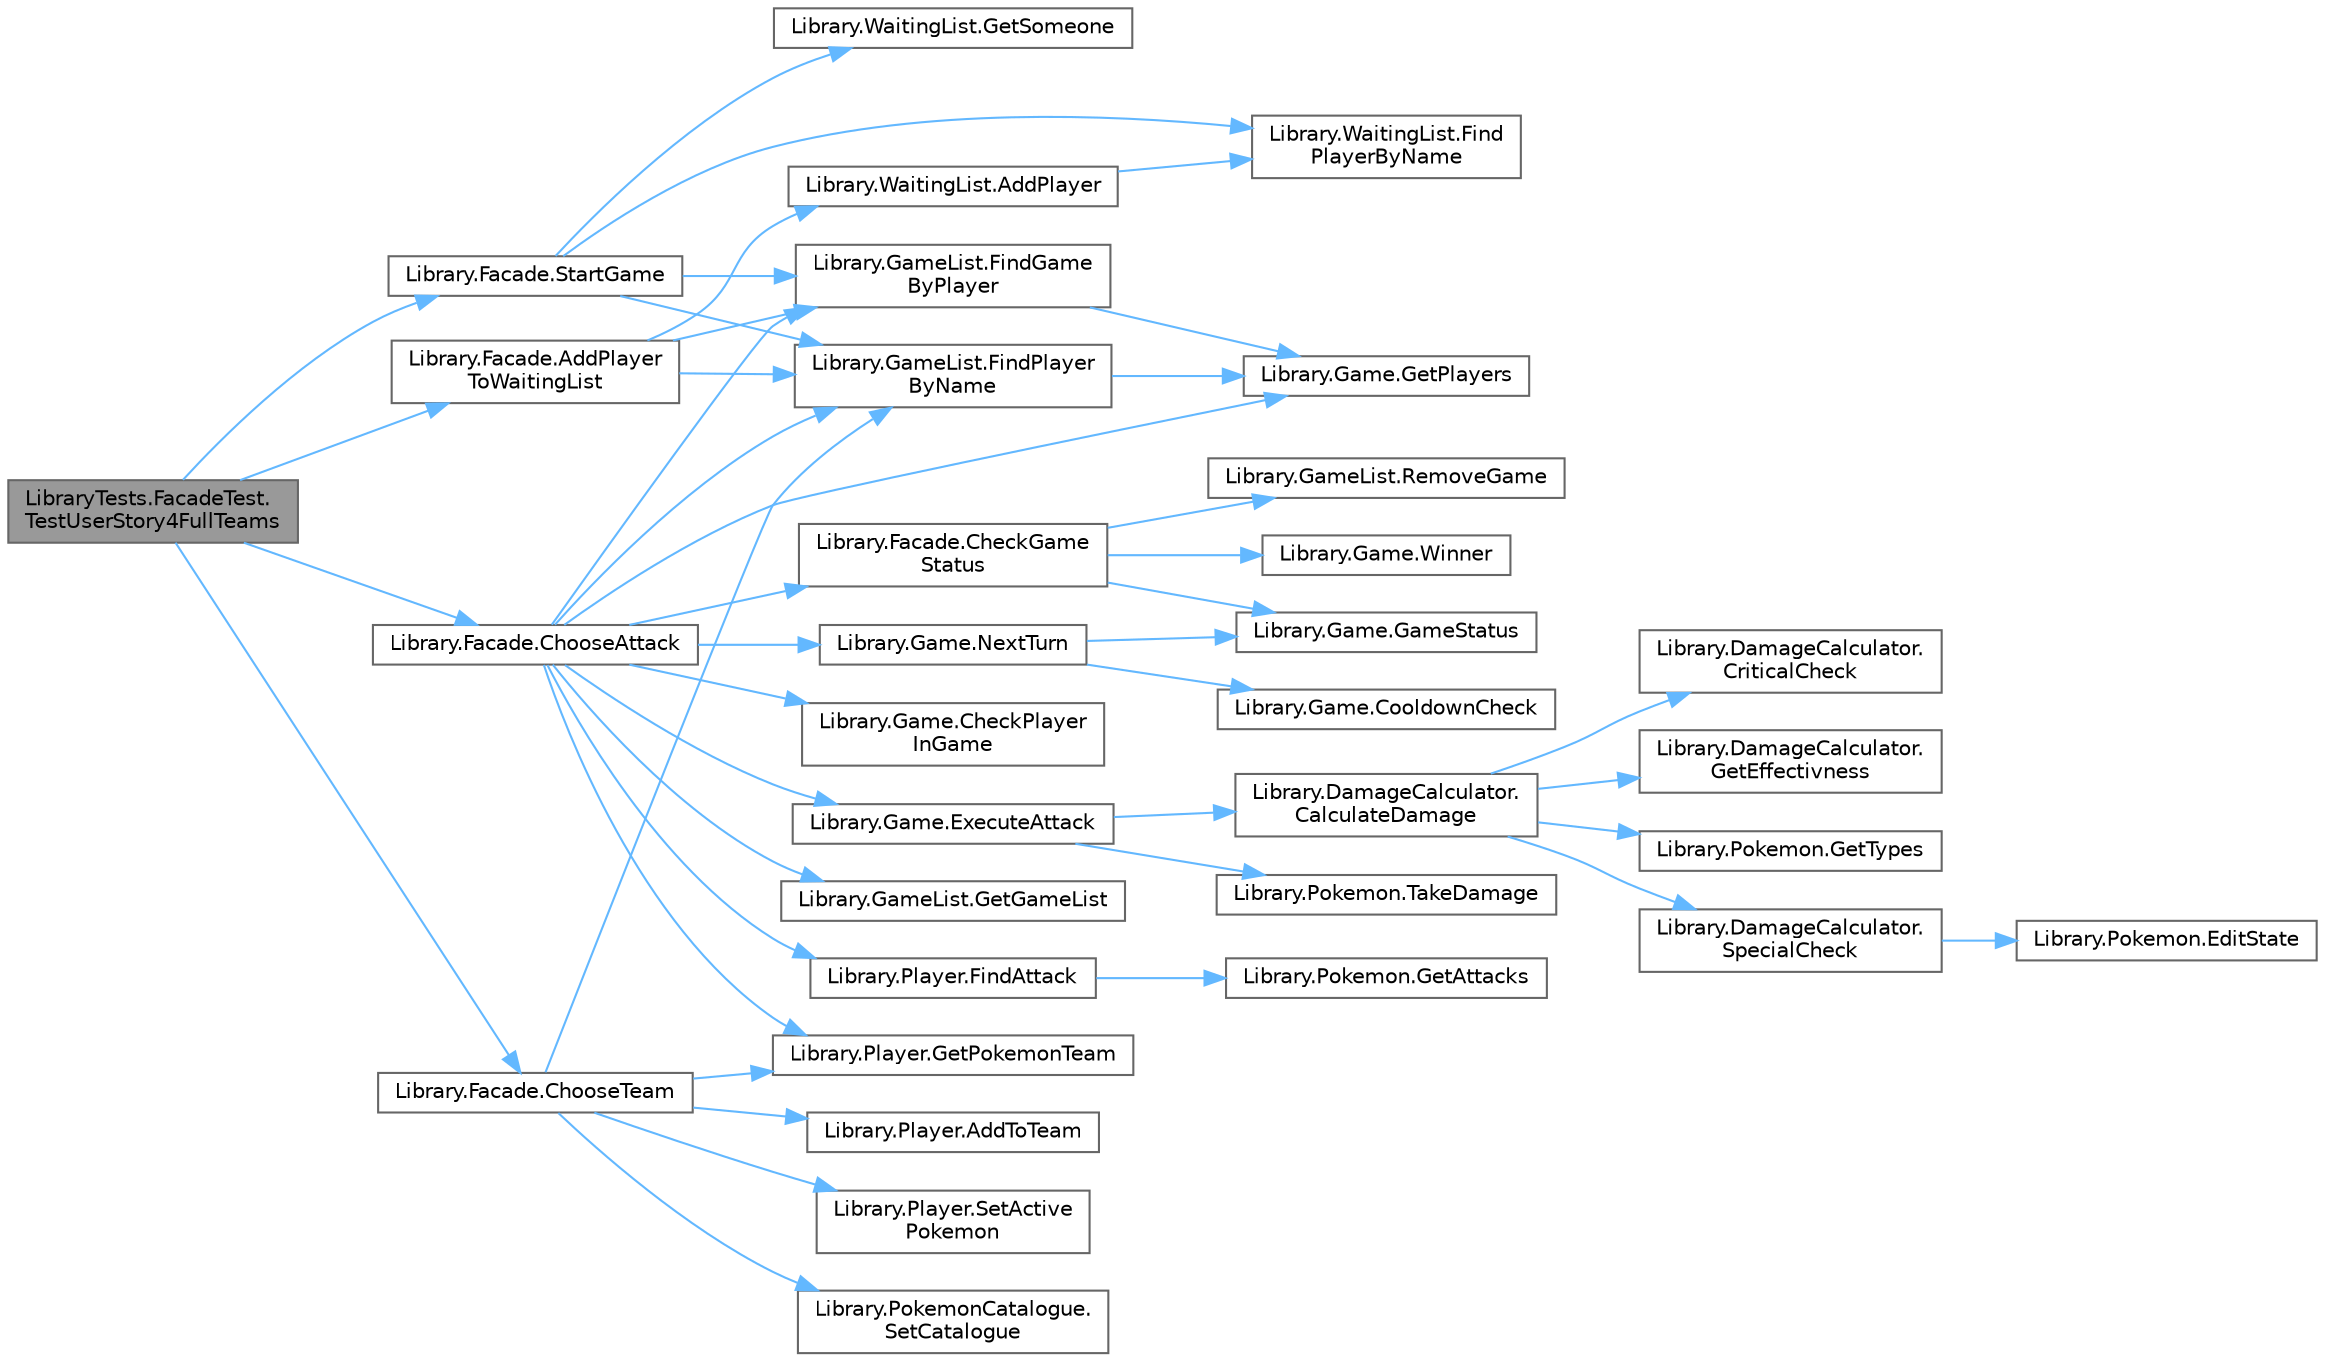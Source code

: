 digraph "LibraryTests.FacadeTest.TestUserStory4FullTeams"
{
 // INTERACTIVE_SVG=YES
 // LATEX_PDF_SIZE
  bgcolor="transparent";
  edge [fontname=Helvetica,fontsize=10,labelfontname=Helvetica,labelfontsize=10];
  node [fontname=Helvetica,fontsize=10,shape=box,height=0.2,width=0.4];
  rankdir="LR";
  Node1 [id="Node000001",label="LibraryTests.FacadeTest.\lTestUserStory4FullTeams",height=0.2,width=0.4,color="gray40", fillcolor="grey60", style="filled", fontcolor="black",tooltip="Verifica que un jugador puede realizar un ataque solo si es el jugador activo y si el ataque existe e..."];
  Node1 -> Node2 [id="edge1_Node000001_Node000002",color="steelblue1",style="solid",tooltip=" "];
  Node2 [id="Node000002",label="Library.Facade.AddPlayer\lToWaitingList",height=0.2,width=0.4,color="grey40", fillcolor="white", style="filled",URL="$classLibrary_1_1Facade.html#ab8784ba49bab75ab95697412f7154c37",tooltip="Historia de usuario 9: Agrega un jugador a la lista de espera."];
  Node2 -> Node3 [id="edge2_Node000002_Node000003",color="steelblue1",style="solid",tooltip=" "];
  Node3 [id="Node000003",label="Library.WaitingList.AddPlayer",height=0.2,width=0.4,color="grey40", fillcolor="white", style="filled",URL="$classLibrary_1_1WaitingList.html#a47c96f30aa249140efbc4de70897c252",tooltip="Agrega un jugador a la lista de espera."];
  Node3 -> Node4 [id="edge3_Node000003_Node000004",color="steelblue1",style="solid",tooltip=" "];
  Node4 [id="Node000004",label="Library.WaitingList.Find\lPlayerByName",height=0.2,width=0.4,color="grey40", fillcolor="white", style="filled",URL="$classLibrary_1_1WaitingList.html#a69b27efd2d600c5c60cf18019dc3f0b8",tooltip="Devuelve un jugador de la lista de espera buscandolo por su nombre."];
  Node2 -> Node5 [id="edge4_Node000002_Node000005",color="steelblue1",style="solid",tooltip=" "];
  Node5 [id="Node000005",label="Library.GameList.FindGame\lByPlayer",height=0.2,width=0.4,color="grey40", fillcolor="white", style="filled",URL="$classLibrary_1_1GameList.html#ae4cc442c2a00c3746fd92955ddcb849a",tooltip="Devuelve la partida en la que se encuentra un jugador."];
  Node5 -> Node6 [id="edge5_Node000005_Node000006",color="steelblue1",style="solid",tooltip=" "];
  Node6 [id="Node000006",label="Library.Game.GetPlayers",height=0.2,width=0.4,color="grey40", fillcolor="white", style="filled",URL="$classLibrary_1_1Game.html#a1fb151121019847487457c48804a2ad4",tooltip="Obtiene la lista de jugadores de la partida."];
  Node2 -> Node7 [id="edge6_Node000002_Node000007",color="steelblue1",style="solid",tooltip=" "];
  Node7 [id="Node000007",label="Library.GameList.FindPlayer\lByName",height=0.2,width=0.4,color="grey40", fillcolor="white", style="filled",URL="$classLibrary_1_1GameList.html#a08e1d49ca4fdca05d55d094865a850ff",tooltip="Devuelve un jugador buscandolo por su nombre."];
  Node7 -> Node6 [id="edge7_Node000007_Node000006",color="steelblue1",style="solid",tooltip=" "];
  Node1 -> Node8 [id="edge8_Node000001_Node000008",color="steelblue1",style="solid",tooltip=" "];
  Node8 [id="Node000008",label="Library.Facade.ChooseAttack",height=0.2,width=0.4,color="grey40", fillcolor="white", style="filled",URL="$classLibrary_1_1Facade.html#a654944afb774828780427cef30687c84",tooltip="Historia de usuario 4: Permite a un jugador elegir y ejecutar un ataque durante su turno en una parti..."];
  Node8 -> Node9 [id="edge9_Node000008_Node000009",color="steelblue1",style="solid",tooltip=" "];
  Node9 [id="Node000009",label="Library.Facade.CheckGame\lStatus",height=0.2,width=0.4,color="grey40", fillcolor="white", style="filled",URL="$classLibrary_1_1Facade.html#a26ddb0a7ae0b909f2ded88a249a58aaa",tooltip="Historia de usuario 6: Comprueba el estado de una partida y determina si continúa o hay un ganador."];
  Node9 -> Node10 [id="edge10_Node000009_Node000010",color="steelblue1",style="solid",tooltip=" "];
  Node10 [id="Node000010",label="Library.Game.GameStatus",height=0.2,width=0.4,color="grey40", fillcolor="white", style="filled",URL="$classLibrary_1_1Game.html#a0a385f5808069509de00a98164a7db4c",tooltip="Verifica si el juego sigue en curso evaluando el nivel de vida de cada Pokemon para ambos jugadores."];
  Node9 -> Node11 [id="edge11_Node000009_Node000011",color="steelblue1",style="solid",tooltip=" "];
  Node11 [id="Node000011",label="Library.GameList.RemoveGame",height=0.2,width=0.4,color="grey40", fillcolor="white", style="filled",URL="$classLibrary_1_1GameList.html#a25df7d919bc1a6673017f8a2ca17ad96",tooltip="Elimina una partida de la lista de partidas."];
  Node9 -> Node12 [id="edge12_Node000009_Node000012",color="steelblue1",style="solid",tooltip=" "];
  Node12 [id="Node000012",label="Library.Game.Winner",height=0.2,width=0.4,color="grey40", fillcolor="white", style="filled",URL="$classLibrary_1_1Game.html#aa80cd9a167630fe0426d07e0cc57ca01",tooltip="Determina el ganador y el perdedor del juego basándose en la cantidad de vida de los Pokemon de cada ..."];
  Node8 -> Node13 [id="edge13_Node000008_Node000013",color="steelblue1",style="solid",tooltip=" "];
  Node13 [id="Node000013",label="Library.Game.CheckPlayer\lInGame",height=0.2,width=0.4,color="grey40", fillcolor="white", style="filled",URL="$classLibrary_1_1Game.html#a6fef208659545ad27589078aa7298cce",tooltip="Busca si hay un jugador con el mismo nombre que el del parámetro en una partida."];
  Node8 -> Node14 [id="edge14_Node000008_Node000014",color="steelblue1",style="solid",tooltip=" "];
  Node14 [id="Node000014",label="Library.Game.ExecuteAttack",height=0.2,width=0.4,color="grey40", fillcolor="white", style="filled",URL="$classLibrary_1_1Game.html#a656f35f805445764adcdd3a51de65693",tooltip="Ejecuta un ataque por parte del Pokemon activo del jugador actual, siempre y cuando no se encuentre d..."];
  Node14 -> Node15 [id="edge15_Node000014_Node000015",color="steelblue1",style="solid",tooltip=" "];
  Node15 [id="Node000015",label="Library.DamageCalculator.\lCalculateDamage",height=0.2,width=0.4,color="grey40", fillcolor="white", style="filled",URL="$classLibrary_1_1DamageCalculator.html#a0684bc36799bc6bc3b46780b7263e60d",tooltip="Calcula el daño infligido a un Pokemon objetivo. Para esto tiene en cuenta el valor de ataque,..."];
  Node15 -> Node16 [id="edge16_Node000015_Node000016",color="steelblue1",style="solid",tooltip=" "];
  Node16 [id="Node000016",label="Library.DamageCalculator.\lCriticalCheck",height=0.2,width=0.4,color="grey40", fillcolor="white", style="filled",URL="$classLibrary_1_1DamageCalculator.html#a3a2f89d68ff61105914612a5c1fdcae3",tooltip="Determina si un ataque resulta en un golpe crítico basado en una probabilidad aleatoria."];
  Node15 -> Node17 [id="edge17_Node000015_Node000017",color="steelblue1",style="solid",tooltip=" "];
  Node17 [id="Node000017",label="Library.DamageCalculator.\lGetEffectivness",height=0.2,width=0.4,color="grey40", fillcolor="white", style="filled",URL="$classLibrary_1_1DamageCalculator.html#a984d17ac844873844f080b61bd9d93be",tooltip="Obtiene la efectividad de un ataque de un tipo específico contra el o los tipos de un Pokemon."];
  Node15 -> Node18 [id="edge18_Node000015_Node000018",color="steelblue1",style="solid",tooltip=" "];
  Node18 [id="Node000018",label="Library.Pokemon.GetTypes",height=0.2,width=0.4,color="grey40", fillcolor="white", style="filled",URL="$classLibrary_1_1Pokemon.html#a0d0729ff4c6e58eb0fc323ed859d4789",tooltip="Devuelve la lista de tipos del Pokemon."];
  Node15 -> Node19 [id="edge19_Node000015_Node000019",color="steelblue1",style="solid",tooltip=" "];
  Node19 [id="Node000019",label="Library.DamageCalculator.\lSpecialCheck",height=0.2,width=0.4,color="grey40", fillcolor="white", style="filled",URL="$classLibrary_1_1DamageCalculator.html#a3ac5d47b8a7ebd067ef03b81c8907802",tooltip="Aplica un efecto especial al Pokemon objetivo, siempre y cuando el ataque recibido sea especial y el ..."];
  Node19 -> Node20 [id="edge20_Node000019_Node000020",color="steelblue1",style="solid",tooltip=" "];
  Node20 [id="Node000020",label="Library.Pokemon.EditState",height=0.2,width=0.4,color="grey40", fillcolor="white", style="filled",URL="$classLibrary_1_1Pokemon.html#a32523b114af4ade07ac3ecc0becd6a53",tooltip="Actualiza el currentState del pokemon."];
  Node14 -> Node21 [id="edge21_Node000014_Node000021",color="steelblue1",style="solid",tooltip=" "];
  Node21 [id="Node000021",label="Library.Pokemon.TakeDamage",height=0.2,width=0.4,color="grey40", fillcolor="white", style="filled",URL="$classLibrary_1_1Pokemon.html#af6dd4fd79bfeb99769976f6c26e497e5",tooltip="Resta puntos de vida a la vida actual. Convierte double a int para poder hacer la resta...."];
  Node8 -> Node22 [id="edge22_Node000008_Node000022",color="steelblue1",style="solid",tooltip=" "];
  Node22 [id="Node000022",label="Library.Player.FindAttack",height=0.2,width=0.4,color="grey40", fillcolor="white", style="filled",URL="$classLibrary_1_1Player.html#ae71c6dd4e6de83f82e3b6629a2511248",tooltip="Devuelve un ataque de la lista de ataques del pokemon activo."];
  Node22 -> Node23 [id="edge23_Node000022_Node000023",color="steelblue1",style="solid",tooltip=" "];
  Node23 [id="Node000023",label="Library.Pokemon.GetAttacks",height=0.2,width=0.4,color="grey40", fillcolor="white", style="filled",URL="$classLibrary_1_1Pokemon.html#a7d75c0e46aae96acbbeee27639f365b4",tooltip="Devuelve la lista de ataques del Pokemon."];
  Node8 -> Node5 [id="edge24_Node000008_Node000005",color="steelblue1",style="solid",tooltip=" "];
  Node8 -> Node7 [id="edge25_Node000008_Node000007",color="steelblue1",style="solid",tooltip=" "];
  Node8 -> Node24 [id="edge26_Node000008_Node000024",color="steelblue1",style="solid",tooltip=" "];
  Node24 [id="Node000024",label="Library.GameList.GetGameList",height=0.2,width=0.4,color="grey40", fillcolor="white", style="filled",URL="$classLibrary_1_1GameList.html#ac1fa9d98c95add77b73dcc229f5cc6bc",tooltip="Devuelve la lista de partidas."];
  Node8 -> Node6 [id="edge27_Node000008_Node000006",color="steelblue1",style="solid",tooltip=" "];
  Node8 -> Node25 [id="edge28_Node000008_Node000025",color="steelblue1",style="solid",tooltip=" "];
  Node25 [id="Node000025",label="Library.Player.GetPokemonTeam",height=0.2,width=0.4,color="grey40", fillcolor="white", style="filled",URL="$classLibrary_1_1Player.html#a6f5a234d3af2613c0c6bce8be92baab3",tooltip="Devuelve la lista de pokemons del jugador."];
  Node8 -> Node26 [id="edge29_Node000008_Node000026",color="steelblue1",style="solid",tooltip=" "];
  Node26 [id="Node000026",label="Library.Game.NextTurn",height=0.2,width=0.4,color="grey40", fillcolor="white", style="filled",URL="$classLibrary_1_1Game.html#a25e0e9d427c0b038062ad00141a493f7",tooltip="Avanza al siguiente turno del juego. Actualiza el contador de turnos, reduce el cooldown de los ataqu..."];
  Node26 -> Node27 [id="edge30_Node000026_Node000027",color="steelblue1",style="solid",tooltip=" "];
  Node27 [id="Node000027",label="Library.Game.CooldownCheck",height=0.2,width=0.4,color="grey40", fillcolor="white", style="filled",URL="$classLibrary_1_1Game.html#af4a72e9e14ded2568541b18696014825",tooltip="Reduce el tiempo de enfriamiento (cooldown) de todos los ataques especiales de cada Pokemon en los eq..."];
  Node26 -> Node10 [id="edge31_Node000026_Node000010",color="steelblue1",style="solid",tooltip=" "];
  Node1 -> Node28 [id="edge32_Node000001_Node000028",color="steelblue1",style="solid",tooltip=" "];
  Node28 [id="Node000028",label="Library.Facade.ChooseTeam",height=0.2,width=0.4,color="grey40", fillcolor="white", style="filled",URL="$classLibrary_1_1Facade.html#a542c335b954dab9971c87d83de9ccc97",tooltip="Historia 1: Permite a un jugador agregar un Pokemon al equipo desde el catálogo."];
  Node28 -> Node29 [id="edge33_Node000028_Node000029",color="steelblue1",style="solid",tooltip=" "];
  Node29 [id="Node000029",label="Library.Player.AddToTeam",height=0.2,width=0.4,color="grey40", fillcolor="white", style="filled",URL="$classLibrary_1_1Player.html#aca63ec3547f91e79f9f5c22e366dec9f",tooltip="Agrega un pokemon a la lista de pokemons del jugador."];
  Node28 -> Node7 [id="edge34_Node000028_Node000007",color="steelblue1",style="solid",tooltip=" "];
  Node28 -> Node25 [id="edge35_Node000028_Node000025",color="steelblue1",style="solid",tooltip=" "];
  Node28 -> Node30 [id="edge36_Node000028_Node000030",color="steelblue1",style="solid",tooltip=" "];
  Node30 [id="Node000030",label="Library.Player.SetActive\lPokemon",height=0.2,width=0.4,color="grey40", fillcolor="white", style="filled",URL="$classLibrary_1_1Player.html#a1dc483f61f95351bd3266c5f9663bfb1",tooltip="Cambia el pokemon activo si está vivo."];
  Node28 -> Node31 [id="edge37_Node000028_Node000031",color="steelblue1",style="solid",tooltip=" "];
  Node31 [id="Node000031",label="Library.PokemonCatalogue.\lSetCatalogue",height=0.2,width=0.4,color="grey40", fillcolor="white", style="filled",URL="$classLibrary_1_1PokemonCatalogue.html#a89deea710474bec8e34f3853fa26663f",tooltip="Inicialia el catalogo."];
  Node1 -> Node32 [id="edge38_Node000001_Node000032",color="steelblue1",style="solid",tooltip=" "];
  Node32 [id="Node000032",label="Library.Facade.StartGame",height=0.2,width=0.4,color="grey40", fillcolor="white", style="filled",URL="$classLibrary_1_1Facade.html#a254fa741693ebc4342764475104d3733",tooltip="Historia de usuario 11.1: Inicia una batalla entre dos jugadores, eligiendo un oponente específico o ..."];
  Node32 -> Node5 [id="edge39_Node000032_Node000005",color="steelblue1",style="solid",tooltip=" "];
  Node32 -> Node7 [id="edge40_Node000032_Node000007",color="steelblue1",style="solid",tooltip=" "];
  Node32 -> Node4 [id="edge41_Node000032_Node000004",color="steelblue1",style="solid",tooltip=" "];
  Node32 -> Node33 [id="edge42_Node000032_Node000033",color="steelblue1",style="solid",tooltip=" "];
  Node33 [id="Node000033",label="Library.WaitingList.GetSomeone",height=0.2,width=0.4,color="grey40", fillcolor="white", style="filled",URL="$classLibrary_1_1WaitingList.html#a27fe90fdd4bad1838be5be2719a63d70",tooltip="Devuelve un jugador al azar de la lista de espera."];
}
